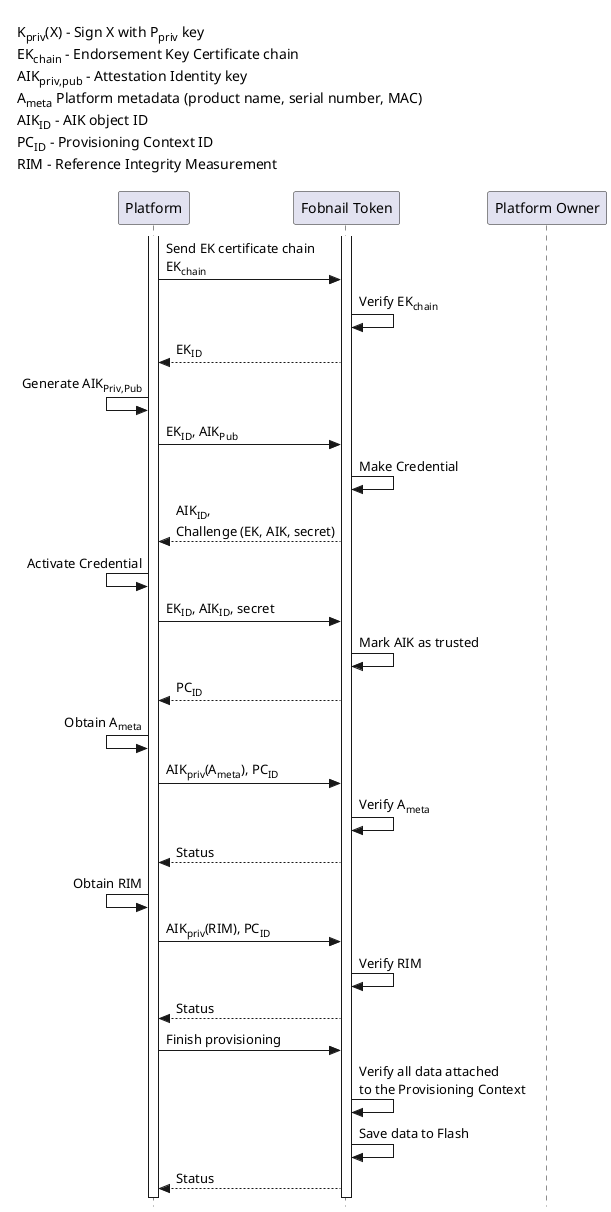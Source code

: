 @startuml Fobnail Local Platform Provisioning

skinparam LegendBorderThickness 0
skinparam LegendBackgroundColor #white
skinparam style strictuml
participant "Platform"
participant "Fobnail Token" as FT
participant "Platform Owner" as PO


legend top left
    K<sub>priv</sub>(X) - Sign X with P<sub>priv</sub> key
    EK<sub>chain</sub> - Endorsement Key Certificate chain
    AIK<sub>priv,pub</sub> - Attestation Identity key
    A<sub>meta</sub> Platform metadata (product name, serial number, MAC)
    AIK<sub>ID</sub> - AIK object ID
    PC<sub>ID</sub> - Provisioning Context ID
    RIM - Reference Integrity Measurement
endlegend

activate Platform
activate FT

Platform -> FT: Send EK certificate chain\nEK<sub>chain</sub>
FT -> FT: Verify EK<sub>chain</sub>
FT --> Platform: EK<sub>ID</sub>
Platform <- Platform: Generate AIK<sub>Priv,Pub</sub>
Platform -> FT: EK<sub>ID</sub>, AIK<sub>Pub</sub>
FT -> FT: Make Credential
FT --> Platform: AIK<sub>ID</sub>,\nChallenge (EK, AIK, secret)
Platform <- Platform: Activate Credential
Platform -> FT: EK<sub>ID</sub>, AIK<sub>ID</sub>, secret
FT -> FT: Mark AIK as trusted
FT --> Platform: PC<sub>ID</sub>
Platform <- Platform: Obtain A<sub>meta</sub>
Platform -> FT: AIK<sub>priv</sub>(A<sub>meta</sub>), PC<sub>ID</sub>
FT -> FT: Verify A<sub>meta</sub>
FT --> Platform: Status
Platform <- Platform: Obtain RIM
Platform -> FT: AIK<sub>priv</sub>(RIM), PC<sub>ID</sub>
FT -> FT: Verify RIM
FT --> Platform: Status
Platform -> FT: Finish provisioning
FT -> FT: Verify all data attached\nto the Provisioning Context
FT -> FT: Save data to Flash
FT --> Platform: Status

@enduml
